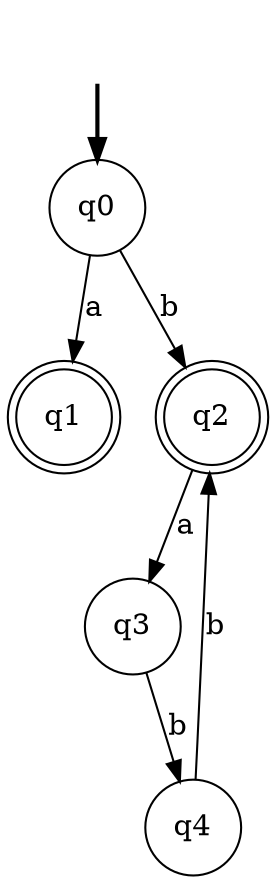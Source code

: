 digraph NFA {
    fake [style = invisible]
    q0 [root = true, shape = circle]
    q1 [shape = doublecircle]
    q2 [shape = doublecircle]
    q3 [shape = circle]
    q4 [shape = circle]

    fake -> q0 [style = bold]
    q0 -> q1 [label = "a"]
    q0 -> q2 [label = "b"]
    q2 -> q3 [label = "a"]
    q3 -> q4 [label = "b"]
    q4 -> q2 [label = "b"]
}
